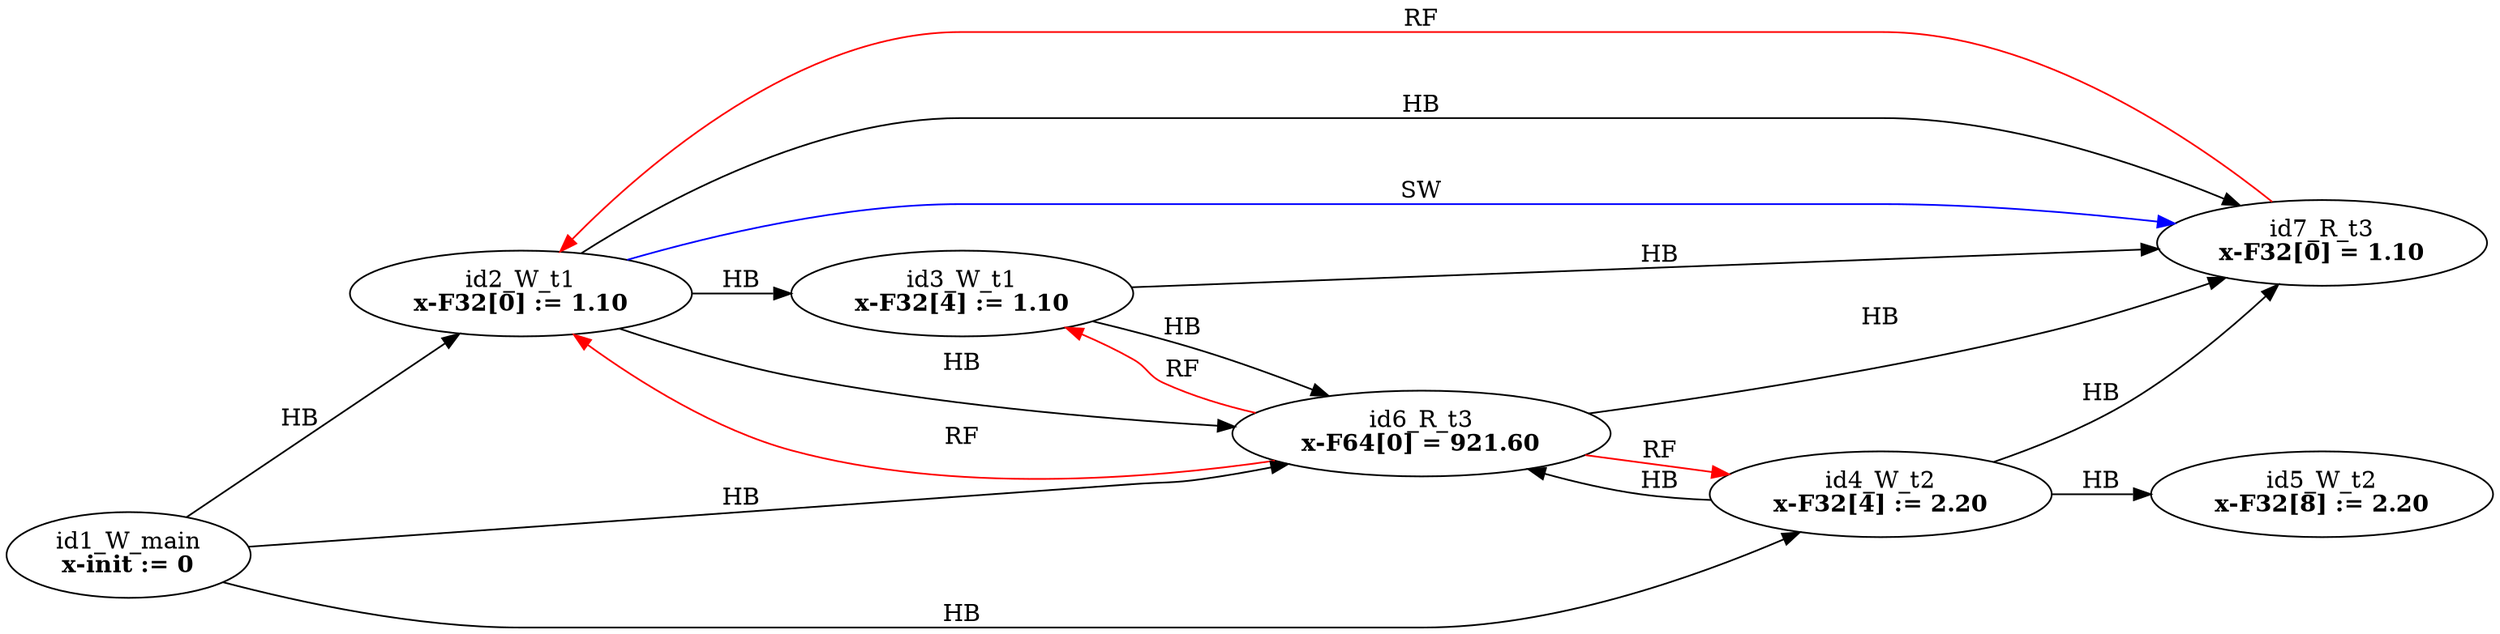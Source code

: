 digraph memory_model {
rankdir=LR;
splines=true; esep=0.5;
id2_W_t1 -> id3_W_t1 [label = "HB", color="black"];
id4_W_t2 -> id5_W_t2 [label = "HB", color="black"];
id6_R_t3 -> id7_R_t3 [label = "HB", color="black"];
id1_W_main -> id2_W_t1 [label = "HB", color="black"];
id1_W_main -> id4_W_t2 [label = "HB", color="black"];
id1_W_main -> id6_R_t3 [label = "HB", color="black"];
id2_W_t1 -> id6_R_t3 [label = "HB", color="black"];
id2_W_t1 -> id7_R_t3 [label = "HB", color="black"];
id3_W_t1 -> id6_R_t3 [label = "HB", color="black"];
id3_W_t1 -> id7_R_t3 [label = "HB", color="black"];
id4_W_t2 -> id6_R_t3 [label = "HB", color="black"];
id4_W_t2 -> id7_R_t3 [label = "HB", color="black"];
id6_R_t3 -> id2_W_t1 [label = "RF", color="red"];
id6_R_t3 -> id3_W_t1 [label = "RF", color="red"];
id6_R_t3 -> id4_W_t2 [label = "RF", color="red"];
id7_R_t3 -> id2_W_t1 [label = "RF", color="red"];
id2_W_t1 -> id7_R_t3 [label = "SW", color="blue"];
id1_W_main [label=<id1_W_main<br/><B>x-init := 0</B>>, pos="5.0,4!"]
id2_W_t1 [label=<id2_W_t1<br/><B>x-F32[0] := 1.10</B>>, pos="0,2!"]
id3_W_t1 [label=<id3_W_t1<br/><B>x-F32[4] := 1.10</B>>, pos="0,0!"]
id4_W_t2 [label=<id4_W_t2<br/><B>x-F32[4] := 2.20</B>>, pos="5,2!"]
id5_W_t2 [label=<id5_W_t2<br/><B>x-F32[8] := 2.20</B>>, pos="5,0!"]
id6_R_t3 [label=<id6_R_t3<br/><B>x-F64[0] = 921.60</B>>, pos="10,2!"]
id7_R_t3 [label=<id7_R_t3<br/><B>x-F32[0] = 1.10</B>>, pos="10,0!"]
}